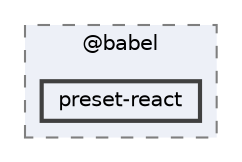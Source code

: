 digraph "pkiclassroomrescheduler/src/main/frontend/node_modules/@babel/preset-react"
{
 // LATEX_PDF_SIZE
  bgcolor="transparent";
  edge [fontname=Helvetica,fontsize=10,labelfontname=Helvetica,labelfontsize=10];
  node [fontname=Helvetica,fontsize=10,shape=box,height=0.2,width=0.4];
  compound=true
  subgraph clusterdir_bc8070c8b402176472541bb6f0cba6df {
    graph [ bgcolor="#edf0f7", pencolor="grey50", label="@babel", fontname=Helvetica,fontsize=10 style="filled,dashed", URL="dir_bc8070c8b402176472541bb6f0cba6df.html",tooltip=""]
  dir_ca70b2f1270b4ed877c60c60bef2d201 [label="preset-react", fillcolor="#edf0f7", color="grey25", style="filled,bold", URL="dir_ca70b2f1270b4ed877c60c60bef2d201.html",tooltip=""];
  }
}
